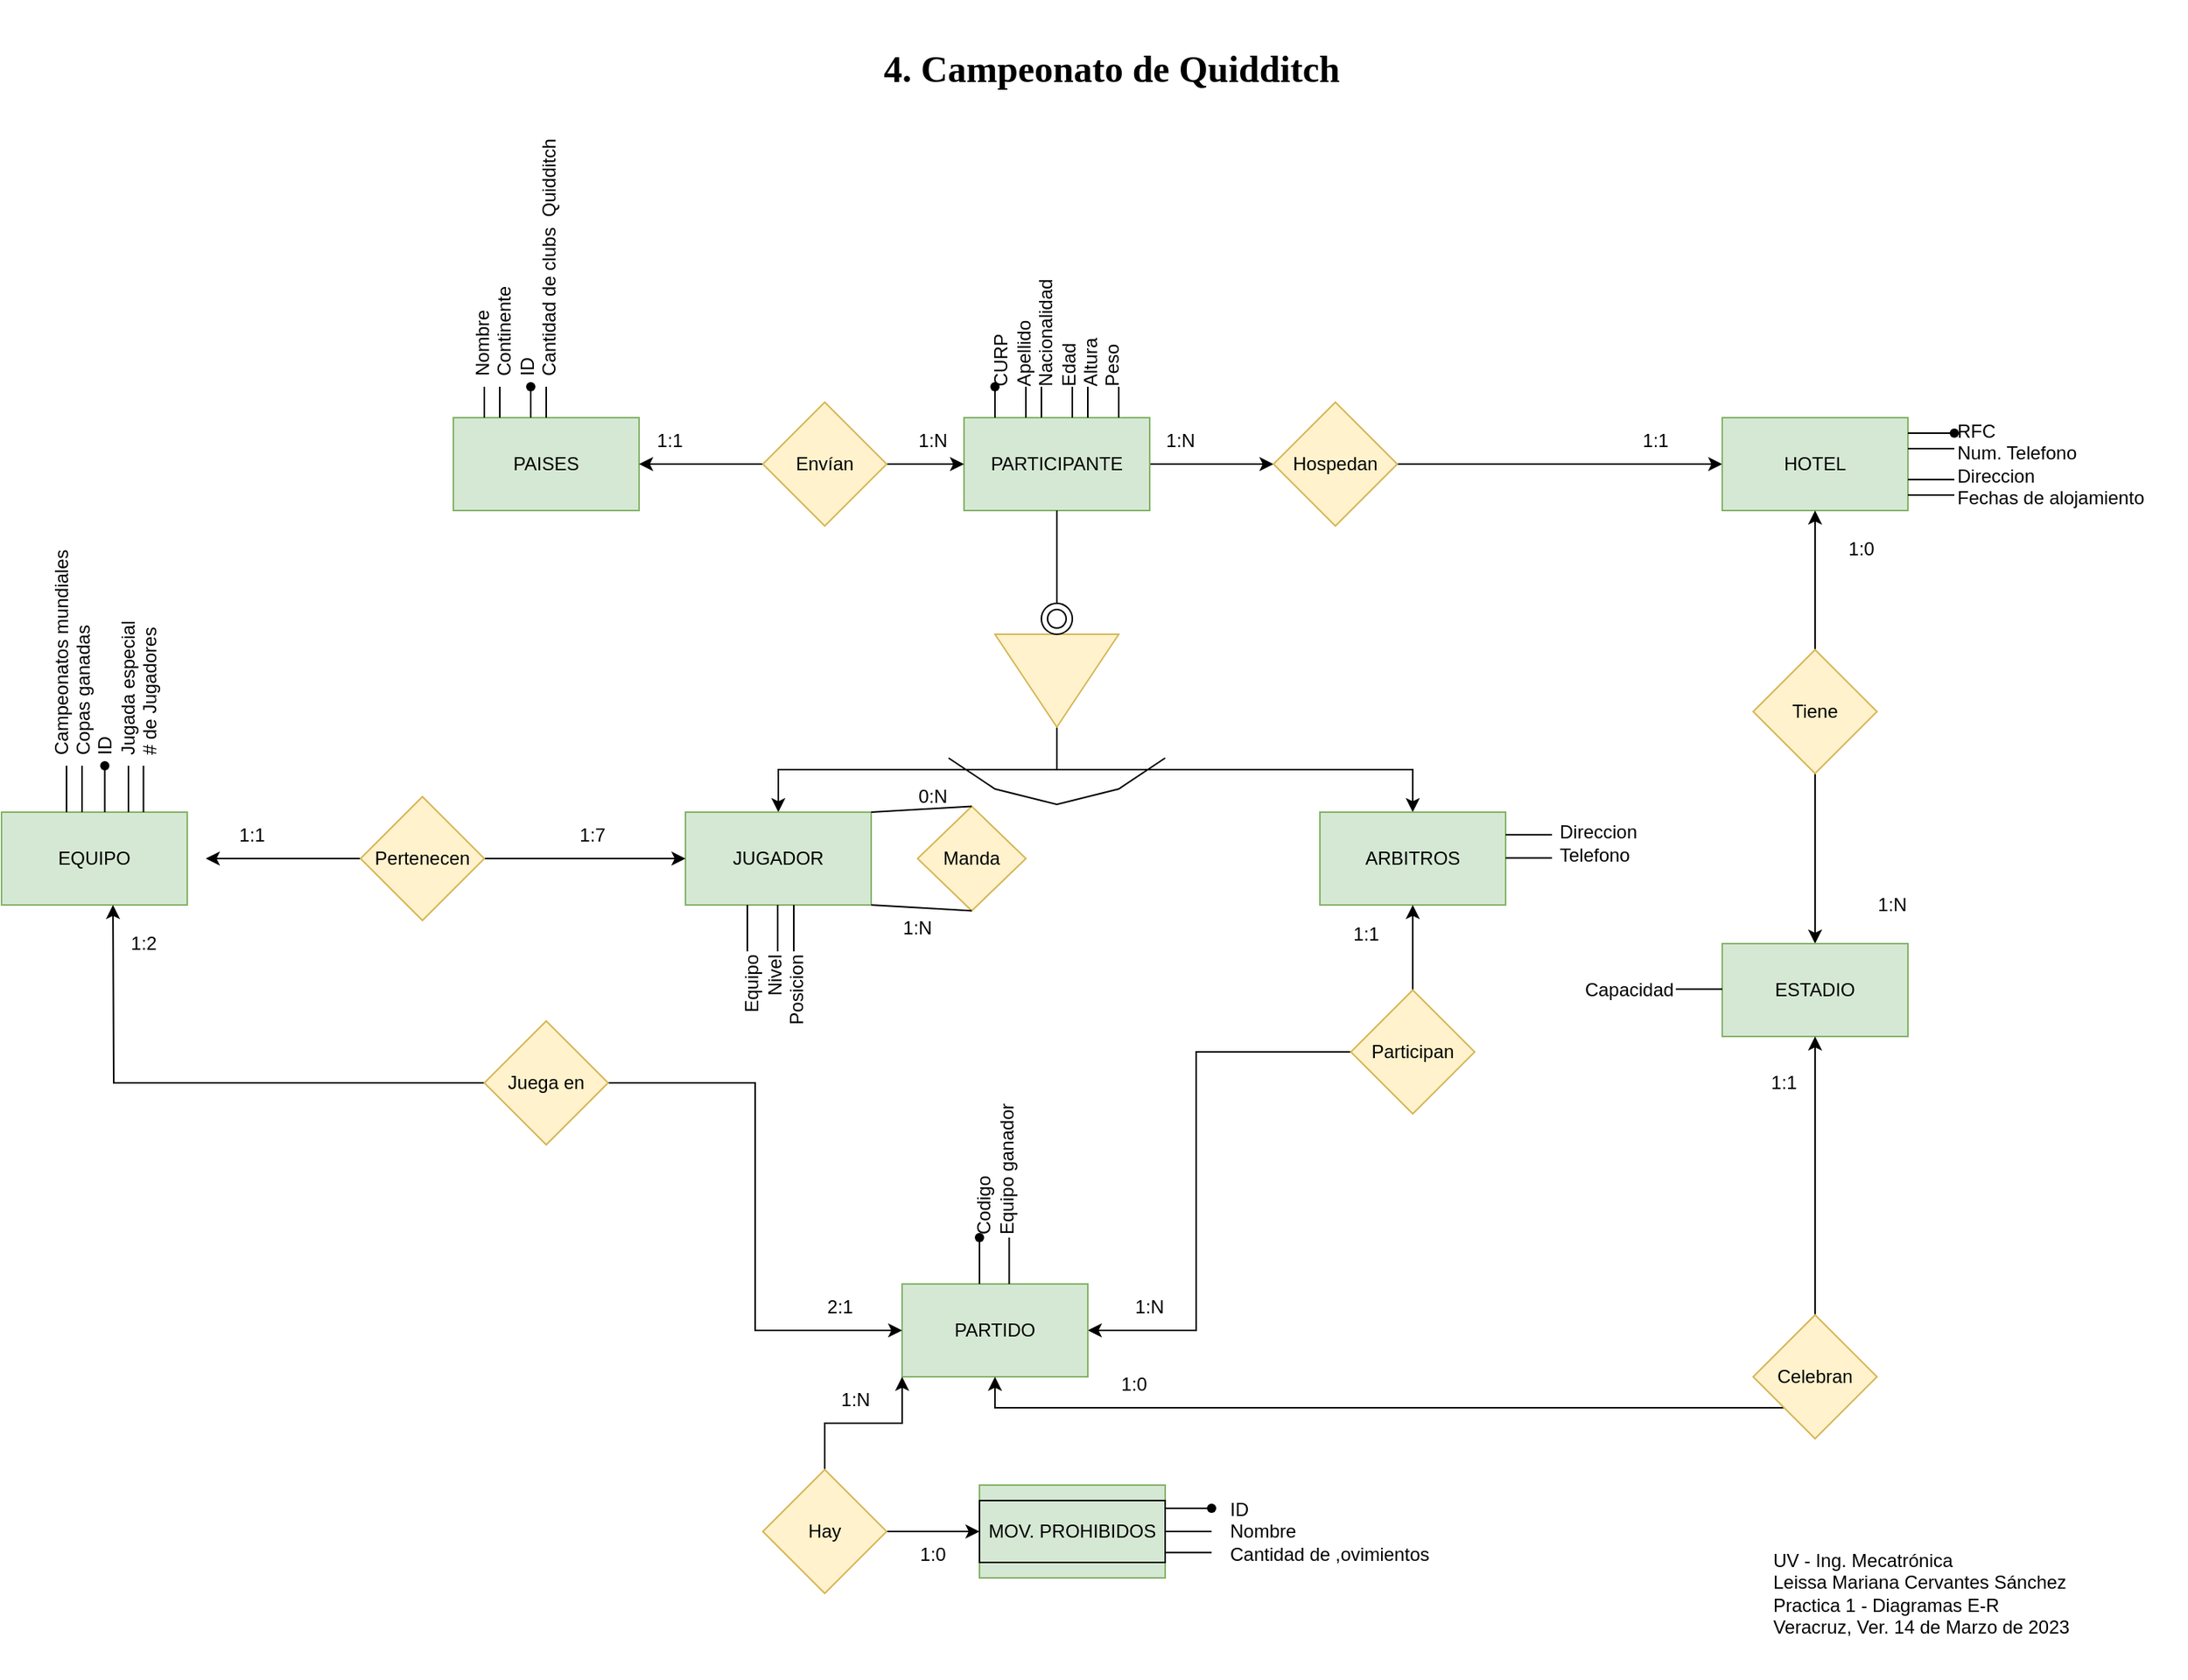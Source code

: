 <mxfile version="20.8.16" type="device"><diagram name="Página-1" id="5T41nGlmyWtry9KiC1mz"><mxGraphModel dx="2106" dy="1080" grid="1" gridSize="10" guides="1" tooltips="1" connect="1" arrows="1" fold="1" page="1" pageScale="1" pageWidth="291" pageHeight="413" math="0" shadow="0"><root><mxCell id="0"/><mxCell id="1" parent="0"/><mxCell id="wnoi-Nnfhzx6pF27WMS--1" value="4. Campeonato de Quidditch" style="text;strokeColor=none;fillColor=none;html=1;fontSize=24;fontStyle=1;verticalAlign=middle;align=center;fontFamily=Times New Roman;" parent="1" vertex="1"><mxGeometry x="511" y="60" width="149" height="90" as="geometry"/></mxCell><mxCell id="wnoi-Nnfhzx6pF27WMS--4" value="" style="edgeStyle=orthogonalEdgeStyle;rounded=0;orthogonalLoop=1;jettySize=auto;html=1;" parent="1" source="wnoi-Nnfhzx6pF27WMS--2" target="wnoi-Nnfhzx6pF27WMS--3" edge="1"><mxGeometry relative="1" as="geometry"/></mxCell><mxCell id="wnoi-Nnfhzx6pF27WMS--2" value="PARTICIPANTE" style="rounded=0;whiteSpace=wrap;html=1;fillColor=#d5e8d4;strokeColor=#82b366;" parent="1" vertex="1"><mxGeometry x="491" y="330" width="120" height="60" as="geometry"/></mxCell><mxCell id="wnoi-Nnfhzx6pF27WMS--6" value="" style="edgeStyle=orthogonalEdgeStyle;rounded=0;orthogonalLoop=1;jettySize=auto;html=1;" parent="1" source="wnoi-Nnfhzx6pF27WMS--3" target="wnoi-Nnfhzx6pF27WMS--5" edge="1"><mxGeometry relative="1" as="geometry"/></mxCell><mxCell id="wnoi-Nnfhzx6pF27WMS--3" value="Hospedan" style="rhombus;whiteSpace=wrap;html=1;rounded=0;fillColor=#fff2cc;strokeColor=#d6b656;" parent="1" vertex="1"><mxGeometry x="691" y="320" width="80" height="80" as="geometry"/></mxCell><mxCell id="wnoi-Nnfhzx6pF27WMS--5" value="HOTEL" style="whiteSpace=wrap;html=1;rounded=0;fillColor=#d5e8d4;strokeColor=#82b366;" parent="1" vertex="1"><mxGeometry x="981" y="330" width="120" height="60" as="geometry"/></mxCell><mxCell id="wnoi-Nnfhzx6pF27WMS--8" value="" style="edgeStyle=orthogonalEdgeStyle;rounded=0;orthogonalLoop=1;jettySize=auto;html=1;" parent="1" source="wnoi-Nnfhzx6pF27WMS--7" target="wnoi-Nnfhzx6pF27WMS--5" edge="1"><mxGeometry relative="1" as="geometry"/></mxCell><mxCell id="wnoi-Nnfhzx6pF27WMS--10" value="" style="edgeStyle=orthogonalEdgeStyle;rounded=0;orthogonalLoop=1;jettySize=auto;html=1;" parent="1" source="wnoi-Nnfhzx6pF27WMS--7" target="wnoi-Nnfhzx6pF27WMS--9" edge="1"><mxGeometry relative="1" as="geometry"/></mxCell><mxCell id="wnoi-Nnfhzx6pF27WMS--7" value="Tiene" style="rhombus;whiteSpace=wrap;html=1;rounded=0;fillColor=#fff2cc;strokeColor=#d6b656;" parent="1" vertex="1"><mxGeometry x="1001" y="480" width="80" height="80" as="geometry"/></mxCell><mxCell id="wnoi-Nnfhzx6pF27WMS--9" value="ESTADIO" style="whiteSpace=wrap;html=1;rounded=0;fillColor=#d5e8d4;strokeColor=#82b366;" parent="1" vertex="1"><mxGeometry x="981" y="670" width="120" height="60" as="geometry"/></mxCell><mxCell id="wnoi-Nnfhzx6pF27WMS--16" value="" style="edgeStyle=orthogonalEdgeStyle;rounded=0;orthogonalLoop=1;jettySize=auto;html=1;exitX=1;exitY=0.5;exitDx=0;exitDy=0;" parent="1" source="wnoi-Nnfhzx6pF27WMS--11" target="wnoi-Nnfhzx6pF27WMS--15" edge="1"><mxGeometry relative="1" as="geometry"/></mxCell><mxCell id="wnoi-Nnfhzx6pF27WMS--18" value="" style="edgeStyle=orthogonalEdgeStyle;rounded=0;orthogonalLoop=1;jettySize=auto;html=1;exitX=1;exitY=0.5;exitDx=0;exitDy=0;" parent="1" source="wnoi-Nnfhzx6pF27WMS--11" target="wnoi-Nnfhzx6pF27WMS--17" edge="1"><mxGeometry relative="1" as="geometry"/></mxCell><mxCell id="wnoi-Nnfhzx6pF27WMS--11" value="" style="triangle;whiteSpace=wrap;html=1;rounded=0;rotation=90;fillColor=#fff2cc;strokeColor=#d6b656;" parent="1" vertex="1"><mxGeometry x="521" y="460" width="60" height="80" as="geometry"/></mxCell><mxCell id="wnoi-Nnfhzx6pF27WMS--15" value="JUGADOR" style="whiteSpace=wrap;html=1;rounded=0;fillColor=#d5e8d4;strokeColor=#82b366;" parent="1" vertex="1"><mxGeometry x="311" y="585" width="120" height="60" as="geometry"/></mxCell><mxCell id="wnoi-Nnfhzx6pF27WMS--17" value="ARBITROS" style="whiteSpace=wrap;html=1;rounded=0;fillColor=#d5e8d4;strokeColor=#82b366;" parent="1" vertex="1"><mxGeometry x="721" y="585" width="120" height="60" as="geometry"/></mxCell><mxCell id="wnoi-Nnfhzx6pF27WMS--21" value="" style="endArrow=none;html=1;rounded=0;entryX=0.5;entryY=1;entryDx=0;entryDy=0;" parent="1" target="wnoi-Nnfhzx6pF27WMS--2" edge="1"><mxGeometry width="50" height="50" relative="1" as="geometry"><mxPoint x="551" y="450" as="sourcePoint"/><mxPoint x="551" y="410" as="targetPoint"/></mxGeometry></mxCell><mxCell id="wnoi-Nnfhzx6pF27WMS--22" value="" style="ellipse;shape=doubleEllipse;whiteSpace=wrap;html=1;aspect=fixed;strokeColor=default;fillColor=default;" parent="1" vertex="1"><mxGeometry x="541" y="450" width="20" height="20" as="geometry"/></mxCell><mxCell id="wnoi-Nnfhzx6pF27WMS--23" value="" style="endArrow=none;html=1;rounded=0;" parent="1" edge="1"><mxGeometry width="50" height="50" relative="1" as="geometry"><mxPoint x="481" y="550" as="sourcePoint"/><mxPoint x="621" y="550" as="targetPoint"/><Array as="points"><mxPoint x="511" y="570"/><mxPoint x="551" y="580"/><mxPoint x="591" y="570"/></Array></mxGeometry></mxCell><mxCell id="wnoi-Nnfhzx6pF27WMS--24" value="Manda" style="rhombus;whiteSpace=wrap;html=1;strokeColor=#d6b656;fillColor=#fff2cc;" parent="1" vertex="1"><mxGeometry x="461" y="581.25" width="70" height="67.5" as="geometry"/></mxCell><mxCell id="wnoi-Nnfhzx6pF27WMS--26" value="" style="edgeStyle=orthogonalEdgeStyle;rounded=0;orthogonalLoop=1;jettySize=auto;html=1;exitX=0.5;exitY=0;exitDx=0;exitDy=0;" parent="1" source="wnoi-Nnfhzx6pF27WMS--25" target="wnoi-Nnfhzx6pF27WMS--17" edge="1"><mxGeometry relative="1" as="geometry"/></mxCell><mxCell id="wnoi-Nnfhzx6pF27WMS--28" value="" style="edgeStyle=orthogonalEdgeStyle;rounded=0;orthogonalLoop=1;jettySize=auto;html=1;" parent="1" source="wnoi-Nnfhzx6pF27WMS--25" target="wnoi-Nnfhzx6pF27WMS--27" edge="1"><mxGeometry relative="1" as="geometry"><Array as="points"><mxPoint x="641" y="920"/></Array></mxGeometry></mxCell><mxCell id="wnoi-Nnfhzx6pF27WMS--25" value="Participan" style="rhombus;whiteSpace=wrap;html=1;strokeColor=#d6b656;fillColor=#fff2cc;" parent="1" vertex="1"><mxGeometry x="741" y="700" width="80" height="80" as="geometry"/></mxCell><mxCell id="wnoi-Nnfhzx6pF27WMS--27" value="PARTIDO" style="whiteSpace=wrap;html=1;fillColor=#d5e8d4;strokeColor=#82b366;" parent="1" vertex="1"><mxGeometry x="451" y="890" width="120" height="60" as="geometry"/></mxCell><mxCell id="wnoi-Nnfhzx6pF27WMS--30" value="" style="edgeStyle=orthogonalEdgeStyle;rounded=0;orthogonalLoop=1;jettySize=auto;html=1;" parent="1" source="wnoi-Nnfhzx6pF27WMS--29" target="wnoi-Nnfhzx6pF27WMS--15" edge="1"><mxGeometry relative="1" as="geometry"/></mxCell><mxCell id="wnoi-Nnfhzx6pF27WMS--32" value="" style="edgeStyle=orthogonalEdgeStyle;rounded=0;orthogonalLoop=1;jettySize=auto;html=1;" parent="1" source="wnoi-Nnfhzx6pF27WMS--29" edge="1"><mxGeometry relative="1" as="geometry"><mxPoint x="1" y="615" as="targetPoint"/></mxGeometry></mxCell><mxCell id="wnoi-Nnfhzx6pF27WMS--29" value="Pertenecen" style="rhombus;whiteSpace=wrap;html=1;strokeColor=#d6b656;fillColor=#fff2cc;" parent="1" vertex="1"><mxGeometry x="101" y="575" width="80" height="80" as="geometry"/></mxCell><mxCell id="wnoi-Nnfhzx6pF27WMS--31" value="EQUIPO" style="whiteSpace=wrap;html=1;fillColor=#d5e8d4;strokeColor=#82b366;" parent="1" vertex="1"><mxGeometry x="-131" y="585" width="120" height="60" as="geometry"/></mxCell><mxCell id="wnoi-Nnfhzx6pF27WMS--34" value="" style="edgeStyle=orthogonalEdgeStyle;rounded=0;orthogonalLoop=1;jettySize=auto;html=1;" parent="1" source="wnoi-Nnfhzx6pF27WMS--33" edge="1"><mxGeometry relative="1" as="geometry"><mxPoint x="-59" y="645" as="targetPoint"/></mxGeometry></mxCell><mxCell id="wnoi-Nnfhzx6pF27WMS--35" style="edgeStyle=orthogonalEdgeStyle;rounded=0;orthogonalLoop=1;jettySize=auto;html=1;entryX=0;entryY=0.5;entryDx=0;entryDy=0;" parent="1" source="wnoi-Nnfhzx6pF27WMS--33" target="wnoi-Nnfhzx6pF27WMS--27" edge="1"><mxGeometry relative="1" as="geometry"/></mxCell><mxCell id="wnoi-Nnfhzx6pF27WMS--33" value="Juega en" style="rhombus;whiteSpace=wrap;html=1;strokeColor=#d6b656;fillColor=#fff2cc;" parent="1" vertex="1"><mxGeometry x="181" y="720" width="80" height="80" as="geometry"/></mxCell><mxCell id="wnoi-Nnfhzx6pF27WMS--36" value="PAISES" style="rounded=0;whiteSpace=wrap;html=1;strokeColor=#82b366;fillColor=#d5e8d4;" parent="1" vertex="1"><mxGeometry x="161" y="330" width="120" height="60" as="geometry"/></mxCell><mxCell id="wnoi-Nnfhzx6pF27WMS--38" value="" style="edgeStyle=orthogonalEdgeStyle;rounded=0;orthogonalLoop=1;jettySize=auto;html=1;" parent="1" source="wnoi-Nnfhzx6pF27WMS--37" target="wnoi-Nnfhzx6pF27WMS--36" edge="1"><mxGeometry relative="1" as="geometry"/></mxCell><mxCell id="wnoi-Nnfhzx6pF27WMS--39" value="" style="edgeStyle=orthogonalEdgeStyle;rounded=0;orthogonalLoop=1;jettySize=auto;html=1;" parent="1" source="wnoi-Nnfhzx6pF27WMS--37" target="wnoi-Nnfhzx6pF27WMS--2" edge="1"><mxGeometry relative="1" as="geometry"/></mxCell><mxCell id="wnoi-Nnfhzx6pF27WMS--37" value="Envían" style="rhombus;whiteSpace=wrap;html=1;strokeColor=#d6b656;fillColor=#fff2cc;" parent="1" vertex="1"><mxGeometry x="361" y="320" width="80" height="80" as="geometry"/></mxCell><mxCell id="wnoi-Nnfhzx6pF27WMS--41" style="edgeStyle=orthogonalEdgeStyle;rounded=0;orthogonalLoop=1;jettySize=auto;html=1;entryX=0.5;entryY=1;entryDx=0;entryDy=0;" parent="1" source="wnoi-Nnfhzx6pF27WMS--40" target="wnoi-Nnfhzx6pF27WMS--27" edge="1"><mxGeometry relative="1" as="geometry"><Array as="points"><mxPoint x="901" y="970"/><mxPoint x="511" y="970"/></Array></mxGeometry></mxCell><mxCell id="wnoi-Nnfhzx6pF27WMS--42" value="" style="edgeStyle=orthogonalEdgeStyle;rounded=0;orthogonalLoop=1;jettySize=auto;html=1;" parent="1" source="wnoi-Nnfhzx6pF27WMS--40" target="wnoi-Nnfhzx6pF27WMS--9" edge="1"><mxGeometry relative="1" as="geometry"/></mxCell><mxCell id="wnoi-Nnfhzx6pF27WMS--40" value="Celebran" style="rhombus;whiteSpace=wrap;html=1;strokeColor=#d6b656;fillColor=#fff2cc;" parent="1" vertex="1"><mxGeometry x="1001" y="910" width="80" height="80" as="geometry"/></mxCell><mxCell id="wnoi-Nnfhzx6pF27WMS--43" value="1:7" style="text;html=1;strokeColor=none;fillColor=none;align=center;verticalAlign=middle;whiteSpace=wrap;rounded=0;" parent="1" vertex="1"><mxGeometry x="221" y="585" width="60" height="30" as="geometry"/></mxCell><mxCell id="wnoi-Nnfhzx6pF27WMS--44" value="1:1" style="text;html=1;strokeColor=none;fillColor=none;align=center;verticalAlign=middle;whiteSpace=wrap;rounded=0;" parent="1" vertex="1"><mxGeometry x="1" y="585" width="60" height="30" as="geometry"/></mxCell><mxCell id="wnoi-Nnfhzx6pF27WMS--45" value="1:1" style="text;html=1;strokeColor=none;fillColor=none;align=center;verticalAlign=middle;whiteSpace=wrap;rounded=0;" parent="1" vertex="1"><mxGeometry x="271" y="330" width="60" height="30" as="geometry"/></mxCell><mxCell id="wnoi-Nnfhzx6pF27WMS--46" value="1:N" style="text;html=1;strokeColor=none;fillColor=none;align=center;verticalAlign=middle;whiteSpace=wrap;rounded=0;" parent="1" vertex="1"><mxGeometry x="441" y="330" width="60" height="30" as="geometry"/></mxCell><mxCell id="wnoi-Nnfhzx6pF27WMS--49" value="" style="edgeStyle=orthogonalEdgeStyle;rounded=0;orthogonalLoop=1;jettySize=auto;html=1;" parent="1" source="wnoi-Nnfhzx6pF27WMS--47" target="wnoi-Nnfhzx6pF27WMS--48" edge="1"><mxGeometry relative="1" as="geometry"/></mxCell><mxCell id="wnoi-Nnfhzx6pF27WMS--50" style="edgeStyle=orthogonalEdgeStyle;rounded=0;orthogonalLoop=1;jettySize=auto;html=1;entryX=0;entryY=1;entryDx=0;entryDy=0;exitX=0.5;exitY=0;exitDx=0;exitDy=0;" parent="1" source="wnoi-Nnfhzx6pF27WMS--47" target="wnoi-Nnfhzx6pF27WMS--27" edge="1"><mxGeometry relative="1" as="geometry"/></mxCell><mxCell id="wnoi-Nnfhzx6pF27WMS--47" value="Hay" style="rhombus;whiteSpace=wrap;html=1;strokeColor=#d6b656;fillColor=#fff2cc;" parent="1" vertex="1"><mxGeometry x="361" y="1010" width="80" height="80" as="geometry"/></mxCell><mxCell id="wnoi-Nnfhzx6pF27WMS--48" value="MOV. PROHIBIDOS" style="whiteSpace=wrap;html=1;fillColor=#d5e8d4;strokeColor=#82b366;" parent="1" vertex="1"><mxGeometry x="501" y="1020" width="120" height="60" as="geometry"/></mxCell><mxCell id="wnoi-Nnfhzx6pF27WMS--51" value="1:N" style="text;html=1;strokeColor=none;fillColor=none;align=center;verticalAlign=middle;whiteSpace=wrap;rounded=0;" parent="1" vertex="1"><mxGeometry x="391" y="950" width="60" height="30" as="geometry"/></mxCell><mxCell id="wnoi-Nnfhzx6pF27WMS--52" value="1:0" style="text;html=1;strokeColor=none;fillColor=none;align=center;verticalAlign=middle;whiteSpace=wrap;rounded=0;" parent="1" vertex="1"><mxGeometry x="441" y="1050" width="60" height="30" as="geometry"/></mxCell><mxCell id="wnoi-Nnfhzx6pF27WMS--53" value="Capacidad" style="text;html=1;strokeColor=none;fillColor=none;align=center;verticalAlign=middle;whiteSpace=wrap;rounded=0;" parent="1" vertex="1"><mxGeometry x="891" y="685" width="60" height="30" as="geometry"/></mxCell><mxCell id="wnoi-Nnfhzx6pF27WMS--56" value="" style="endArrow=none;html=1;rounded=0;" parent="1" edge="1"><mxGeometry width="50" height="50" relative="1" as="geometry"><mxPoint x="951" y="699.33" as="sourcePoint"/><mxPoint x="981" y="699.33" as="targetPoint"/></mxGeometry></mxCell><mxCell id="wnoi-Nnfhzx6pF27WMS--58" value="&lt;br&gt;Equipo&lt;br&gt;Nivel&lt;br&gt;Posicion" style="text;html=1;strokeColor=none;fillColor=none;align=right;verticalAlign=middle;whiteSpace=wrap;rounded=0;rotation=-90;" parent="1" vertex="1"><mxGeometry x="331" y="690" width="60" height="30" as="geometry"/></mxCell><mxCell id="wnoi-Nnfhzx6pF27WMS--67" value="" style="endArrow=none;html=1;rounded=0;" parent="1" edge="1"><mxGeometry width="50" height="50" relative="1" as="geometry"><mxPoint x="381" y="645" as="sourcePoint"/><mxPoint x="381" y="675" as="targetPoint"/></mxGeometry></mxCell><mxCell id="wnoi-Nnfhzx6pF27WMS--68" value="" style="endArrow=none;html=1;rounded=0;" parent="1" edge="1"><mxGeometry width="50" height="50" relative="1" as="geometry"><mxPoint x="370.58" y="645" as="sourcePoint"/><mxPoint x="370.58" y="675" as="targetPoint"/></mxGeometry></mxCell><mxCell id="wnoi-Nnfhzx6pF27WMS--69" value="" style="endArrow=none;html=1;rounded=0;" parent="1" edge="1"><mxGeometry width="50" height="50" relative="1" as="geometry"><mxPoint x="351" y="645" as="sourcePoint"/><mxPoint x="351" y="675" as="targetPoint"/></mxGeometry></mxCell><mxCell id="wnoi-Nnfhzx6pF27WMS--72" value="Direccion&lt;br&gt;&lt;div style=&quot;text-align: left;&quot;&gt;&lt;span style=&quot;background-color: initial;&quot;&gt;Telefono&lt;/span&gt;&lt;/div&gt;" style="text;html=1;strokeColor=none;fillColor=none;align=center;verticalAlign=middle;whiteSpace=wrap;rounded=0;" parent="1" vertex="1"><mxGeometry x="871" y="590" width="60" height="30" as="geometry"/></mxCell><mxCell id="wnoi-Nnfhzx6pF27WMS--74" value="" style="endArrow=none;html=1;rounded=0;" parent="1" edge="1"><mxGeometry width="50" height="50" relative="1" as="geometry"><mxPoint x="841" y="599.58" as="sourcePoint"/><mxPoint x="871" y="599.58" as="targetPoint"/></mxGeometry></mxCell><mxCell id="wnoi-Nnfhzx6pF27WMS--75" value="" style="endArrow=none;html=1;rounded=0;" parent="1" edge="1"><mxGeometry width="50" height="50" relative="1" as="geometry"><mxPoint x="841" y="614.58" as="sourcePoint"/><mxPoint x="871" y="614.58" as="targetPoint"/></mxGeometry></mxCell><mxCell id="wnoi-Nnfhzx6pF27WMS--76" value="" style="endArrow=none;html=1;rounded=0;exitX=1;exitY=0;exitDx=0;exitDy=0;entryX=0.5;entryY=0;entryDx=0;entryDy=0;" parent="1" source="wnoi-Nnfhzx6pF27WMS--15" target="wnoi-Nnfhzx6pF27WMS--24" edge="1"><mxGeometry width="50" height="50" relative="1" as="geometry"><mxPoint x="551" y="620" as="sourcePoint"/><mxPoint x="601" y="570" as="targetPoint"/></mxGeometry></mxCell><mxCell id="wnoi-Nnfhzx6pF27WMS--77" value="" style="endArrow=none;html=1;rounded=0;exitX=0.5;exitY=1;exitDx=0;exitDy=0;entryX=1;entryY=1;entryDx=0;entryDy=0;" parent="1" source="wnoi-Nnfhzx6pF27WMS--24" target="wnoi-Nnfhzx6pF27WMS--15" edge="1"><mxGeometry width="50" height="50" relative="1" as="geometry"><mxPoint x="551" y="620" as="sourcePoint"/><mxPoint x="601" y="570" as="targetPoint"/></mxGeometry></mxCell><mxCell id="wnoi-Nnfhzx6pF27WMS--78" value="&lt;div style=&quot;text-align: left;&quot;&gt;&lt;span style=&quot;background-color: initial;&quot;&gt;CURP&lt;/span&gt;&lt;/div&gt;&lt;div style=&quot;text-align: left;&quot;&gt;&lt;span style=&quot;background-color: initial;&quot;&gt;Apellido&lt;/span&gt;&lt;/div&gt;&lt;div style=&quot;text-align: left;&quot;&gt;&lt;span style=&quot;background-color: initial;&quot;&gt;Nacionalidad&lt;/span&gt;&lt;/div&gt;&lt;div style=&quot;text-align: left;&quot;&gt;&lt;span style=&quot;background-color: initial;&quot;&gt;Edad&lt;/span&gt;&lt;/div&gt;&lt;div style=&quot;text-align: left;&quot;&gt;&lt;span style=&quot;background-color: initial;&quot;&gt;Altura&lt;/span&gt;&lt;/div&gt;&lt;div style=&quot;text-align: left;&quot;&gt;&lt;span style=&quot;background-color: initial;&quot;&gt;Peso&lt;/span&gt;&lt;/div&gt;" style="text;html=1;strokeColor=none;fillColor=none;align=center;verticalAlign=middle;whiteSpace=wrap;rounded=0;rotation=-90;" parent="1" vertex="1"><mxGeometry x="521" y="260" width="60" height="30" as="geometry"/></mxCell><mxCell id="wnoi-Nnfhzx6pF27WMS--79" value="" style="endArrow=none;html=1;rounded=0;startArrow=none;" parent="1" source="wnoi-Nnfhzx6pF27WMS--87" edge="1"><mxGeometry width="50" height="50" relative="1" as="geometry"><mxPoint x="511" y="310" as="sourcePoint"/><mxPoint x="511" y="330" as="targetPoint"/></mxGeometry></mxCell><mxCell id="wnoi-Nnfhzx6pF27WMS--80" style="edgeStyle=orthogonalEdgeStyle;rounded=0;orthogonalLoop=1;jettySize=auto;html=1;exitX=0;exitY=0.5;exitDx=0;exitDy=0;" parent="1" source="wnoi-Nnfhzx6pF27WMS--78" target="wnoi-Nnfhzx6pF27WMS--78" edge="1"><mxGeometry relative="1" as="geometry"/></mxCell><mxCell id="wnoi-Nnfhzx6pF27WMS--81" value="" style="endArrow=none;html=1;rounded=0;" parent="1" edge="1"><mxGeometry width="50" height="50" relative="1" as="geometry"><mxPoint x="531" y="310" as="sourcePoint"/><mxPoint x="531" y="330" as="targetPoint"/></mxGeometry></mxCell><mxCell id="wnoi-Nnfhzx6pF27WMS--82" value="" style="endArrow=none;html=1;rounded=0;" parent="1" edge="1"><mxGeometry width="50" height="50" relative="1" as="geometry"><mxPoint x="541" y="310" as="sourcePoint"/><mxPoint x="541" y="330" as="targetPoint"/></mxGeometry></mxCell><mxCell id="wnoi-Nnfhzx6pF27WMS--83" value="" style="endArrow=none;html=1;rounded=0;" parent="1" edge="1"><mxGeometry width="50" height="50" relative="1" as="geometry"><mxPoint x="561" y="310" as="sourcePoint"/><mxPoint x="561" y="330" as="targetPoint"/></mxGeometry></mxCell><mxCell id="wnoi-Nnfhzx6pF27WMS--84" value="" style="endArrow=none;html=1;rounded=0;" parent="1" edge="1"><mxGeometry width="50" height="50" relative="1" as="geometry"><mxPoint x="571" y="310" as="sourcePoint"/><mxPoint x="571" y="330" as="targetPoint"/></mxGeometry></mxCell><mxCell id="wnoi-Nnfhzx6pF27WMS--85" value="" style="endArrow=none;html=1;rounded=0;" parent="1" edge="1"><mxGeometry width="50" height="50" relative="1" as="geometry"><mxPoint x="591" y="310" as="sourcePoint"/><mxPoint x="591" y="330" as="targetPoint"/></mxGeometry></mxCell><mxCell id="wnoi-Nnfhzx6pF27WMS--88" value="" style="endArrow=none;html=1;rounded=0;" parent="1" target="wnoi-Nnfhzx6pF27WMS--87" edge="1"><mxGeometry width="50" height="50" relative="1" as="geometry"><mxPoint x="511" y="310" as="sourcePoint"/><mxPoint x="511" y="330" as="targetPoint"/></mxGeometry></mxCell><mxCell id="wnoi-Nnfhzx6pF27WMS--87" value="" style="shape=waypoint;sketch=0;fillStyle=solid;size=6;pointerEvents=1;points=[];fillColor=none;resizable=0;rotatable=0;perimeter=centerPerimeter;snapToPoint=1;strokeColor=default;" parent="1" vertex="1"><mxGeometry x="501" y="300" width="20" height="20" as="geometry"/></mxCell><mxCell id="wnoi-Nnfhzx6pF27WMS--89" value="Nombre&lt;br&gt;Continente&lt;br&gt;ID&lt;br&gt;&lt;div style=&quot;&quot;&gt;&lt;span style=&quot;background-color: initial;&quot;&gt;Cantidad de clubs&amp;nbsp; Quidditch&lt;/span&gt;&lt;/div&gt;" style="text;html=1;strokeColor=none;fillColor=none;align=left;verticalAlign=middle;whiteSpace=wrap;rounded=0;rotation=-90;" parent="1" vertex="1"><mxGeometry x="121" y="210" width="160" height="30" as="geometry"/></mxCell><mxCell id="wnoi-Nnfhzx6pF27WMS--90" value="" style="endArrow=none;html=1;rounded=0;" parent="1" edge="1"><mxGeometry width="50" height="50" relative="1" as="geometry"><mxPoint x="181" y="330" as="sourcePoint"/><mxPoint x="181" y="310" as="targetPoint"/></mxGeometry></mxCell><mxCell id="wnoi-Nnfhzx6pF27WMS--91" value="" style="endArrow=none;html=1;rounded=0;" parent="1" edge="1"><mxGeometry width="50" height="50" relative="1" as="geometry"><mxPoint x="191.0" y="330" as="sourcePoint"/><mxPoint x="191.0" y="310" as="targetPoint"/></mxGeometry></mxCell><mxCell id="wnoi-Nnfhzx6pF27WMS--92" value="" style="endArrow=none;html=1;rounded=0;" parent="1" edge="1"><mxGeometry width="50" height="50" relative="1" as="geometry"><mxPoint x="211.0" y="330" as="sourcePoint"/><mxPoint x="211.0" y="310" as="targetPoint"/></mxGeometry></mxCell><mxCell id="wnoi-Nnfhzx6pF27WMS--93" value="" style="endArrow=none;html=1;rounded=0;" parent="1" edge="1"><mxGeometry width="50" height="50" relative="1" as="geometry"><mxPoint x="221.0" y="330" as="sourcePoint"/><mxPoint x="221.0" y="310" as="targetPoint"/></mxGeometry></mxCell><mxCell id="wnoi-Nnfhzx6pF27WMS--96" value="" style="shape=waypoint;sketch=0;fillStyle=solid;size=6;pointerEvents=1;points=[];fillColor=none;resizable=0;rotatable=0;perimeter=centerPerimeter;snapToPoint=1;strokeColor=default;" parent="1" vertex="1"><mxGeometry x="201" y="300" width="20" height="20" as="geometry"/></mxCell><mxCell id="wnoi-Nnfhzx6pF27WMS--97" value="2:1" style="text;html=1;strokeColor=none;fillColor=none;align=center;verticalAlign=middle;whiteSpace=wrap;rounded=0;" parent="1" vertex="1"><mxGeometry x="381" y="890" width="60" height="30" as="geometry"/></mxCell><mxCell id="wnoi-Nnfhzx6pF27WMS--100" value="1:2" style="text;html=1;strokeColor=none;fillColor=none;align=center;verticalAlign=middle;whiteSpace=wrap;rounded=0;" parent="1" vertex="1"><mxGeometry x="-69" y="655" width="60" height="30" as="geometry"/></mxCell><mxCell id="wnoi-Nnfhzx6pF27WMS--101" value="ID&lt;br&gt;Nombre&lt;br&gt;&lt;div style=&quot;&quot;&gt;&lt;span style=&quot;background-color: initial;&quot;&gt;Cantidad de ,ovimientos&lt;/span&gt;&lt;/div&gt;" style="text;html=1;strokeColor=none;fillColor=none;align=left;verticalAlign=middle;whiteSpace=wrap;rounded=0;" parent="1" vertex="1"><mxGeometry x="661" y="1035" width="140" height="30" as="geometry"/></mxCell><mxCell id="wnoi-Nnfhzx6pF27WMS--102" value="" style="endArrow=none;html=1;rounded=0;" parent="1" target="wnoi-Nnfhzx6pF27WMS--105" edge="1"><mxGeometry width="50" height="50" relative="1" as="geometry"><mxPoint x="621" y="1035" as="sourcePoint"/><mxPoint x="651" y="1035" as="targetPoint"/></mxGeometry></mxCell><mxCell id="wnoi-Nnfhzx6pF27WMS--103" value="" style="endArrow=none;html=1;rounded=0;" parent="1" edge="1"><mxGeometry width="50" height="50" relative="1" as="geometry"><mxPoint x="621" y="1050" as="sourcePoint"/><mxPoint x="651" y="1050" as="targetPoint"/></mxGeometry></mxCell><mxCell id="wnoi-Nnfhzx6pF27WMS--104" value="" style="endArrow=none;html=1;rounded=0;" parent="1" edge="1"><mxGeometry width="50" height="50" relative="1" as="geometry"><mxPoint x="621" y="1063.57" as="sourcePoint"/><mxPoint x="651" y="1063.57" as="targetPoint"/></mxGeometry></mxCell><mxCell id="wnoi-Nnfhzx6pF27WMS--105" value="" style="shape=waypoint;sketch=0;fillStyle=solid;size=6;pointerEvents=1;points=[];fillColor=none;resizable=0;rotatable=0;perimeter=centerPerimeter;snapToPoint=1;strokeColor=default;" parent="1" vertex="1"><mxGeometry x="641" y="1025" width="20" height="20" as="geometry"/></mxCell><mxCell id="wnoi-Nnfhzx6pF27WMS--106" value="Campeonatos mundiales&lt;br&gt;Copas ganadas&lt;br&gt;ID&lt;br&gt;Jugada especial&lt;br&gt;&lt;div style=&quot;&quot;&gt;&lt;span style=&quot;background-color: initial;&quot;&gt;# de Jugadores&lt;/span&gt;&lt;/div&gt;" style="text;html=1;strokeColor=none;fillColor=none;align=left;verticalAlign=middle;whiteSpace=wrap;rounded=0;rotation=-90;" parent="1" vertex="1"><mxGeometry x="-149" y="450" width="170" height="30" as="geometry"/></mxCell><mxCell id="wnoi-Nnfhzx6pF27WMS--107" value="" style="endArrow=none;html=1;rounded=0;" parent="1" edge="1"><mxGeometry width="50" height="50" relative="1" as="geometry"><mxPoint x="-89" y="585" as="sourcePoint"/><mxPoint x="-89" y="555" as="targetPoint"/></mxGeometry></mxCell><mxCell id="wnoi-Nnfhzx6pF27WMS--108" value="" style="endArrow=none;html=1;rounded=0;" parent="1" edge="1"><mxGeometry width="50" height="50" relative="1" as="geometry"><mxPoint x="-79" y="585" as="sourcePoint"/><mxPoint x="-79" y="555" as="targetPoint"/></mxGeometry></mxCell><mxCell id="wnoi-Nnfhzx6pF27WMS--109" value="" style="endArrow=none;html=1;rounded=0;" parent="1" target="wnoi-Nnfhzx6pF27WMS--113" edge="1"><mxGeometry width="50" height="50" relative="1" as="geometry"><mxPoint x="-64.28" y="585" as="sourcePoint"/><mxPoint x="-64.28" y="555" as="targetPoint"/></mxGeometry></mxCell><mxCell id="wnoi-Nnfhzx6pF27WMS--110" value="" style="endArrow=none;html=1;rounded=0;" parent="1" edge="1"><mxGeometry width="50" height="50" relative="1" as="geometry"><mxPoint x="-49" y="585" as="sourcePoint"/><mxPoint x="-49" y="555" as="targetPoint"/></mxGeometry></mxCell><mxCell id="wnoi-Nnfhzx6pF27WMS--111" value="" style="endArrow=none;html=1;rounded=0;" parent="1" edge="1"><mxGeometry width="50" height="50" relative="1" as="geometry"><mxPoint x="-39.28" y="585" as="sourcePoint"/><mxPoint x="-39.28" y="555" as="targetPoint"/></mxGeometry></mxCell><mxCell id="wnoi-Nnfhzx6pF27WMS--113" value="" style="shape=waypoint;sketch=0;fillStyle=solid;size=6;pointerEvents=1;points=[];fillColor=none;resizable=0;rotatable=0;perimeter=centerPerimeter;snapToPoint=1;strokeColor=default;" parent="1" vertex="1"><mxGeometry x="-74.28" y="545" width="20" height="20" as="geometry"/></mxCell><mxCell id="wnoi-Nnfhzx6pF27WMS--114" value="1:N" style="text;html=1;strokeColor=none;fillColor=none;align=center;verticalAlign=middle;whiteSpace=wrap;rounded=0;" parent="1" vertex="1"><mxGeometry x="431" y="645" width="60" height="30" as="geometry"/></mxCell><mxCell id="wnoi-Nnfhzx6pF27WMS--115" value="0:N" style="text;html=1;strokeColor=none;fillColor=none;align=center;verticalAlign=middle;whiteSpace=wrap;rounded=0;" parent="1" vertex="1"><mxGeometry x="441" y="560" width="60" height="30" as="geometry"/></mxCell><mxCell id="wnoi-Nnfhzx6pF27WMS--116" value="1:0" style="text;html=1;strokeColor=none;fillColor=none;align=center;verticalAlign=middle;whiteSpace=wrap;rounded=0;" parent="1" vertex="1"><mxGeometry x="571" y="940" width="60" height="30" as="geometry"/></mxCell><mxCell id="wnoi-Nnfhzx6pF27WMS--117" value="1:1" style="text;html=1;strokeColor=none;fillColor=none;align=center;verticalAlign=middle;whiteSpace=wrap;rounded=0;" parent="1" vertex="1"><mxGeometry x="991" y="745" width="60" height="30" as="geometry"/></mxCell><mxCell id="wnoi-Nnfhzx6pF27WMS--118" value="1:1" style="text;html=1;strokeColor=none;fillColor=none;align=center;verticalAlign=middle;whiteSpace=wrap;rounded=0;" parent="1" vertex="1"><mxGeometry x="721" y="648.75" width="60" height="30" as="geometry"/></mxCell><mxCell id="wnoi-Nnfhzx6pF27WMS--119" value="1:N" style="text;html=1;strokeColor=none;fillColor=none;align=center;verticalAlign=middle;whiteSpace=wrap;rounded=0;" parent="1" vertex="1"><mxGeometry x="581" y="890" width="60" height="30" as="geometry"/></mxCell><mxCell id="wnoi-Nnfhzx6pF27WMS--120" value="1:N" style="text;html=1;strokeColor=none;fillColor=none;align=center;verticalAlign=middle;whiteSpace=wrap;rounded=0;" parent="1" vertex="1"><mxGeometry x="1061" y="630" width="60" height="30" as="geometry"/></mxCell><mxCell id="wnoi-Nnfhzx6pF27WMS--121" value="1:0" style="text;html=1;strokeColor=none;fillColor=none;align=center;verticalAlign=middle;whiteSpace=wrap;rounded=0;" parent="1" vertex="1"><mxGeometry x="1041" y="400" width="60" height="30" as="geometry"/></mxCell><mxCell id="wnoi-Nnfhzx6pF27WMS--122" value="1:1" style="text;html=1;strokeColor=none;fillColor=none;align=center;verticalAlign=middle;whiteSpace=wrap;rounded=0;" parent="1" vertex="1"><mxGeometry x="908" y="330" width="60" height="30" as="geometry"/></mxCell><mxCell id="wnoi-Nnfhzx6pF27WMS--123" value="1:N" style="text;html=1;strokeColor=none;fillColor=none;align=center;verticalAlign=middle;whiteSpace=wrap;rounded=0;" parent="1" vertex="1"><mxGeometry x="601" y="330" width="60" height="30" as="geometry"/></mxCell><mxCell id="wnoi-Nnfhzx6pF27WMS--124" value="" style="rounded=0;whiteSpace=wrap;html=1;strokeColor=default;fillColor=none;" parent="1" vertex="1"><mxGeometry x="501" y="1030" width="120" height="40" as="geometry"/></mxCell><mxCell id="wnoi-Nnfhzx6pF27WMS--125" value="RFC&lt;br&gt;Num. Telefono&lt;br&gt;Direccion&lt;br&gt;&lt;div style=&quot;&quot;&gt;&lt;span style=&quot;background-color: initial;&quot;&gt;Fechas de alojamiento&lt;/span&gt;&lt;/div&gt;" style="text;html=1;strokeColor=none;fillColor=none;align=left;verticalAlign=middle;whiteSpace=wrap;rounded=0;" parent="1" vertex="1"><mxGeometry x="1131" y="345" width="150" height="30" as="geometry"/></mxCell><mxCell id="wnoi-Nnfhzx6pF27WMS--126" value="" style="endArrow=none;html=1;rounded=0;" parent="1" edge="1"><mxGeometry width="50" height="50" relative="1" as="geometry"><mxPoint x="1131" y="340" as="sourcePoint"/><mxPoint x="1101" y="340" as="targetPoint"/></mxGeometry></mxCell><mxCell id="wnoi-Nnfhzx6pF27WMS--127" value="" style="endArrow=none;html=1;rounded=0;" parent="1" edge="1"><mxGeometry width="50" height="50" relative="1" as="geometry"><mxPoint x="1131" y="350.0" as="sourcePoint"/><mxPoint x="1101" y="350.0" as="targetPoint"/></mxGeometry></mxCell><mxCell id="wnoi-Nnfhzx6pF27WMS--128" value="" style="endArrow=none;html=1;rounded=0;" parent="1" edge="1"><mxGeometry width="50" height="50" relative="1" as="geometry"><mxPoint x="1131" y="370.0" as="sourcePoint"/><mxPoint x="1101" y="370.0" as="targetPoint"/></mxGeometry></mxCell><mxCell id="wnoi-Nnfhzx6pF27WMS--129" value="" style="endArrow=none;html=1;rounded=0;" parent="1" edge="1"><mxGeometry width="50" height="50" relative="1" as="geometry"><mxPoint x="1131" y="380.0" as="sourcePoint"/><mxPoint x="1101" y="380.0" as="targetPoint"/></mxGeometry></mxCell><mxCell id="wnoi-Nnfhzx6pF27WMS--131" value="" style="shape=waypoint;sketch=0;fillStyle=solid;size=6;pointerEvents=1;points=[];fillColor=none;resizable=0;rotatable=0;perimeter=centerPerimeter;snapToPoint=1;strokeColor=default;" parent="1" vertex="1"><mxGeometry x="1121" y="330" width="20" height="20" as="geometry"/></mxCell><mxCell id="wnoi-Nnfhzx6pF27WMS--132" value="Codigo&lt;br&gt;&lt;div style=&quot;&quot;&gt;&lt;span style=&quot;background-color: initial;&quot;&gt;Equipo ganador&lt;/span&gt;&lt;/div&gt;" style="text;html=1;strokeColor=none;fillColor=none;align=left;verticalAlign=middle;whiteSpace=wrap;rounded=0;rotation=-90;" parent="1" vertex="1"><mxGeometry x="466" y="800" width="90" height="30" as="geometry"/></mxCell><mxCell id="wnoi-Nnfhzx6pF27WMS--134" value="" style="endArrow=none;html=1;rounded=0;startArrow=none;" parent="1" source="wnoi-Nnfhzx6pF27WMS--137" edge="1"><mxGeometry width="50" height="50" relative="1" as="geometry"><mxPoint x="501" y="860" as="sourcePoint"/><mxPoint x="501" y="890" as="targetPoint"/></mxGeometry></mxCell><mxCell id="wnoi-Nnfhzx6pF27WMS--135" value="" style="endArrow=none;html=1;rounded=0;" parent="1" edge="1"><mxGeometry width="50" height="50" relative="1" as="geometry"><mxPoint x="520.2" y="860" as="sourcePoint"/><mxPoint x="520.2" y="890" as="targetPoint"/></mxGeometry></mxCell><mxCell id="wnoi-Nnfhzx6pF27WMS--138" value="" style="endArrow=none;html=1;rounded=0;" parent="1" target="wnoi-Nnfhzx6pF27WMS--137" edge="1"><mxGeometry width="50" height="50" relative="1" as="geometry"><mxPoint x="501" y="860" as="sourcePoint"/><mxPoint x="501" y="890" as="targetPoint"/></mxGeometry></mxCell><mxCell id="wnoi-Nnfhzx6pF27WMS--137" value="" style="shape=waypoint;sketch=0;fillStyle=solid;size=6;pointerEvents=1;points=[];fillColor=none;resizable=0;rotatable=0;perimeter=centerPerimeter;snapToPoint=1;strokeColor=default;" parent="1" vertex="1"><mxGeometry x="491" y="850" width="20" height="20" as="geometry"/></mxCell><mxCell id="_d2rO5TZ6B0BlZh1nxHn-1" value="UV - Ing. Mecatrónica&lt;br&gt;Leissa Mariana Cervantes Sánchez&lt;br&gt;Practica 1 - Diagramas E-R&lt;br&gt;&lt;div style=&quot;&quot;&gt;&lt;span style=&quot;background-color: initial;&quot;&gt;Veracruz, Ver. 14 de Marzo de 2023&lt;/span&gt;&lt;/div&gt;" style="text;html=1;strokeColor=none;fillColor=none;align=left;verticalAlign=middle;whiteSpace=wrap;rounded=0;fontFamily=Helvetica;" parent="1" vertex="1"><mxGeometry x="1012" y="1035" width="240" height="110" as="geometry"/></mxCell></root></mxGraphModel></diagram></mxfile>